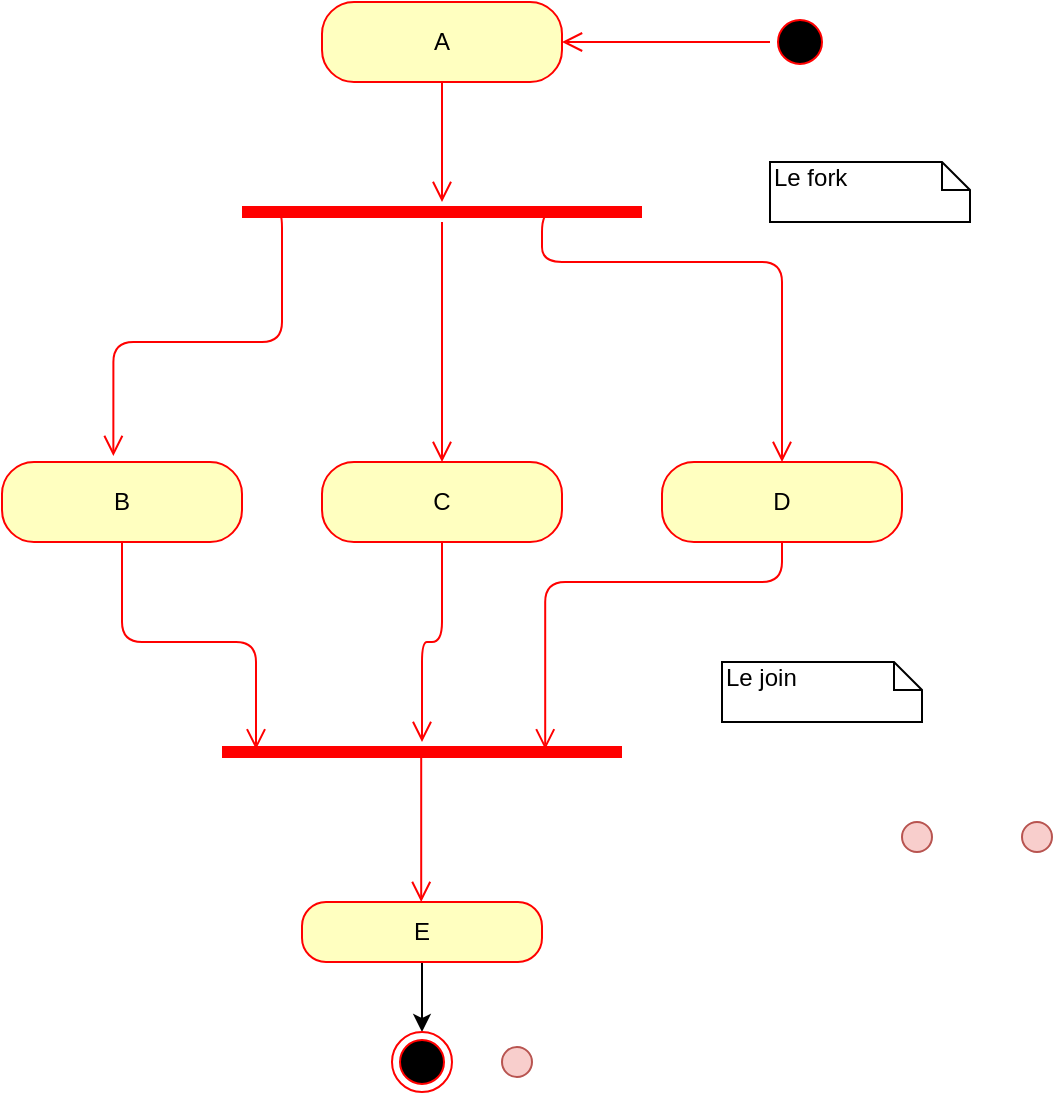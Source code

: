 <mxfile version="13.7.9" type="device"><diagram id="91ORb3ZtDqZeMZIeh2iL" name="Page-1"><mxGraphModel dx="673" dy="430" grid="1" gridSize="10" guides="1" tooltips="1" connect="1" arrows="1" fold="1" page="1" pageScale="1" pageWidth="827" pageHeight="1169" math="0" shadow="0"><root><mxCell id="0"/><mxCell id="1" parent="0"/><mxCell id="YXBwDfqFxUze9VFlHzcx-1" value="A" style="rounded=1;whiteSpace=wrap;html=1;arcSize=40;fontColor=#000000;fillColor=#ffffc0;strokeColor=#ff0000;" parent="1" vertex="1"><mxGeometry x="190" y="70" width="120" height="40" as="geometry"/></mxCell><mxCell id="YXBwDfqFxUze9VFlHzcx-2" value="" style="edgeStyle=orthogonalEdgeStyle;html=1;verticalAlign=bottom;endArrow=open;endSize=8;strokeColor=#ff0000;" parent="1" source="YXBwDfqFxUze9VFlHzcx-1" target="YXBwDfqFxUze9VFlHzcx-7" edge="1"><mxGeometry relative="1" as="geometry"><mxPoint x="240" y="170" as="targetPoint"/></mxGeometry></mxCell><mxCell id="YXBwDfqFxUze9VFlHzcx-3" value="B" style="rounded=1;whiteSpace=wrap;html=1;arcSize=40;fontColor=#000000;fillColor=#ffffc0;strokeColor=#ff0000;" parent="1" vertex="1"><mxGeometry x="30" y="300" width="120" height="40" as="geometry"/></mxCell><mxCell id="YXBwDfqFxUze9VFlHzcx-4" value="" style="edgeStyle=orthogonalEdgeStyle;html=1;verticalAlign=bottom;endArrow=open;endSize=8;strokeColor=#ff0000;entryX=0.085;entryY=0.367;entryDx=0;entryDy=0;entryPerimeter=0;" parent="1" source="YXBwDfqFxUze9VFlHzcx-3" target="YXBwDfqFxUze9VFlHzcx-9" edge="1"><mxGeometry relative="1" as="geometry"><mxPoint x="110" y="420" as="targetPoint"/></mxGeometry></mxCell><mxCell id="YXBwDfqFxUze9VFlHzcx-5" value="C" style="rounded=1;whiteSpace=wrap;html=1;arcSize=40;fontColor=#000000;fillColor=#ffffc0;strokeColor=#ff0000;" parent="1" vertex="1"><mxGeometry x="190" y="300" width="120" height="40" as="geometry"/></mxCell><mxCell id="YXBwDfqFxUze9VFlHzcx-6" value="D" style="rounded=1;whiteSpace=wrap;html=1;arcSize=40;fontColor=#000000;fillColor=#ffffc0;strokeColor=#ff0000;" parent="1" vertex="1"><mxGeometry x="360" y="300" width="120" height="40" as="geometry"/></mxCell><mxCell id="YXBwDfqFxUze9VFlHzcx-7" value="" style="shape=line;html=1;strokeWidth=6;strokeColor=#ff0000;" parent="1" vertex="1"><mxGeometry x="150" y="170" width="200" height="10" as="geometry"/></mxCell><mxCell id="YXBwDfqFxUze9VFlHzcx-8" value="" style="edgeStyle=orthogonalEdgeStyle;html=1;verticalAlign=bottom;endArrow=open;endSize=8;strokeColor=#ff0000;" parent="1" source="YXBwDfqFxUze9VFlHzcx-7" target="YXBwDfqFxUze9VFlHzcx-5" edge="1"><mxGeometry relative="1" as="geometry"><mxPoint x="390" y="210" as="targetPoint"/></mxGeometry></mxCell><mxCell id="YXBwDfqFxUze9VFlHzcx-9" value="" style="shape=line;html=1;strokeWidth=6;strokeColor=#ff0000;" parent="1" vertex="1"><mxGeometry x="140" y="440" width="200" height="10" as="geometry"/></mxCell><mxCell id="YXBwDfqFxUze9VFlHzcx-10" value="" style="edgeStyle=orthogonalEdgeStyle;html=1;verticalAlign=bottom;endArrow=open;endSize=8;strokeColor=#ff0000;exitX=0.8;exitY=0.5;exitDx=0;exitDy=0;exitPerimeter=0;" parent="1" source="YXBwDfqFxUze9VFlHzcx-7" target="YXBwDfqFxUze9VFlHzcx-6" edge="1"><mxGeometry relative="1" as="geometry"><mxPoint x="550" y="240" as="targetPoint"/><mxPoint x="390" y="200" as="sourcePoint"/><Array as="points"><mxPoint x="300" y="200"/><mxPoint x="420" y="200"/></Array></mxGeometry></mxCell><mxCell id="YXBwDfqFxUze9VFlHzcx-11" value="" style="edgeStyle=orthogonalEdgeStyle;html=1;verticalAlign=bottom;endArrow=open;endSize=8;strokeColor=#ff0000;entryX=0.464;entryY=-0.075;entryDx=0;entryDy=0;entryPerimeter=0;exitX=0.065;exitY=0.3;exitDx=0;exitDy=0;exitPerimeter=0;" parent="1" source="YXBwDfqFxUze9VFlHzcx-7" target="YXBwDfqFxUze9VFlHzcx-3" edge="1"><mxGeometry relative="1" as="geometry"><mxPoint x="90" y="285" as="targetPoint"/><mxPoint x="10" y="160" as="sourcePoint"/><Array as="points"><mxPoint x="170" y="173"/><mxPoint x="170" y="240"/><mxPoint x="86" y="240"/></Array></mxGeometry></mxCell><mxCell id="YXBwDfqFxUze9VFlHzcx-12" value="" style="edgeStyle=orthogonalEdgeStyle;html=1;verticalAlign=bottom;endArrow=open;endSize=8;strokeColor=#ff0000;" parent="1" source="YXBwDfqFxUze9VFlHzcx-5" target="YXBwDfqFxUze9VFlHzcx-9" edge="1"><mxGeometry relative="1" as="geometry"><mxPoint x="287" y="496.83" as="targetPoint"/><mxPoint x="260" y="393.16" as="sourcePoint"/></mxGeometry></mxCell><mxCell id="YXBwDfqFxUze9VFlHzcx-13" value="" style="edgeStyle=orthogonalEdgeStyle;html=1;verticalAlign=bottom;endArrow=open;endSize=8;strokeColor=#ff0000;entryX=0.808;entryY=0.367;entryDx=0;entryDy=0;entryPerimeter=0;" parent="1" source="YXBwDfqFxUze9VFlHzcx-6" target="YXBwDfqFxUze9VFlHzcx-9" edge="1"><mxGeometry relative="1" as="geometry"><mxPoint x="477" y="463.67" as="targetPoint"/><mxPoint x="450" y="360" as="sourcePoint"/><Array as="points"><mxPoint x="420" y="360"/><mxPoint x="302" y="360"/></Array></mxGeometry></mxCell><mxCell id="YXBwDfqFxUze9VFlHzcx-19" style="edgeStyle=orthogonalEdgeStyle;rounded=0;orthogonalLoop=1;jettySize=auto;html=1;" parent="1" source="YXBwDfqFxUze9VFlHzcx-14" target="YXBwDfqFxUze9VFlHzcx-18" edge="1"><mxGeometry relative="1" as="geometry"/></mxCell><mxCell id="YXBwDfqFxUze9VFlHzcx-14" value="E" style="rounded=1;whiteSpace=wrap;html=1;arcSize=40;fontColor=#000000;fillColor=#ffffc0;strokeColor=#ff0000;" parent="1" vertex="1"><mxGeometry x="180" y="520" width="120" height="30" as="geometry"/></mxCell><mxCell id="YXBwDfqFxUze9VFlHzcx-15" value="" style="edgeStyle=orthogonalEdgeStyle;html=1;verticalAlign=bottom;endArrow=open;endSize=8;strokeColor=#ff0000;exitX=0.498;exitY=0.7;exitDx=0;exitDy=0;exitPerimeter=0;" parent="1" source="YXBwDfqFxUze9VFlHzcx-9" target="YXBwDfqFxUze9VFlHzcx-14" edge="1"><mxGeometry relative="1" as="geometry"><mxPoint x="240" y="600" as="targetPoint"/><Array as="points"><mxPoint x="240" y="520"/><mxPoint x="240" y="570"/></Array></mxGeometry></mxCell><mxCell id="YXBwDfqFxUze9VFlHzcx-16" value="" style="ellipse;html=1;shape=startState;fillColor=#000000;strokeColor=#ff0000;" parent="1" vertex="1"><mxGeometry x="414" y="75" width="30" height="30" as="geometry"/></mxCell><mxCell id="YXBwDfqFxUze9VFlHzcx-17" value="" style="edgeStyle=orthogonalEdgeStyle;html=1;verticalAlign=bottom;endArrow=open;endSize=8;strokeColor=#ff0000;" parent="1" source="YXBwDfqFxUze9VFlHzcx-16" target="YXBwDfqFxUze9VFlHzcx-1" edge="1"><mxGeometry relative="1" as="geometry"><mxPoint x="329" y="90" as="targetPoint"/></mxGeometry></mxCell><mxCell id="YXBwDfqFxUze9VFlHzcx-18" value="" style="ellipse;html=1;shape=endState;fillColor=#000000;strokeColor=#ff0000;" parent="1" vertex="1"><mxGeometry x="225" y="585" width="30" height="30" as="geometry"/></mxCell><mxCell id="YXBwDfqFxUze9VFlHzcx-26" value="Le fork" style="shape=note;whiteSpace=wrap;html=1;size=14;verticalAlign=top;align=left;spacingTop=-6;" parent="1" vertex="1"><mxGeometry x="414" y="150" width="100" height="30" as="geometry"/></mxCell><mxCell id="YXBwDfqFxUze9VFlHzcx-27" value="Le join" style="shape=note;whiteSpace=wrap;html=1;size=14;verticalAlign=top;align=left;spacingTop=-6;" parent="1" vertex="1"><mxGeometry x="390" y="400" width="100" height="30" as="geometry"/></mxCell><mxCell id="YXBwDfqFxUze9VFlHzcx-28" value="" style="ellipse;whiteSpace=wrap;html=1;aspect=fixed;fillColor=#f8cecc;strokeColor=#b85450;" parent="1" vertex="1"><mxGeometry x="540" y="480" width="15" height="15" as="geometry"/></mxCell><mxCell id="YXBwDfqFxUze9VFlHzcx-29" value="" style="ellipse;whiteSpace=wrap;html=1;aspect=fixed;fillColor=#f8cecc;strokeColor=#b85450;" parent="1" vertex="1"><mxGeometry x="280" y="592.5" width="15" height="15" as="geometry"/></mxCell><mxCell id="JhR6WawGffwsYRYrVCxZ-2" value="" style="ellipse;whiteSpace=wrap;html=1;aspect=fixed;fillColor=#f8cecc;strokeColor=#b85450;" vertex="1" parent="1"><mxGeometry x="480" y="480" width="15" height="15" as="geometry"/></mxCell></root></mxGraphModel></diagram></mxfile>